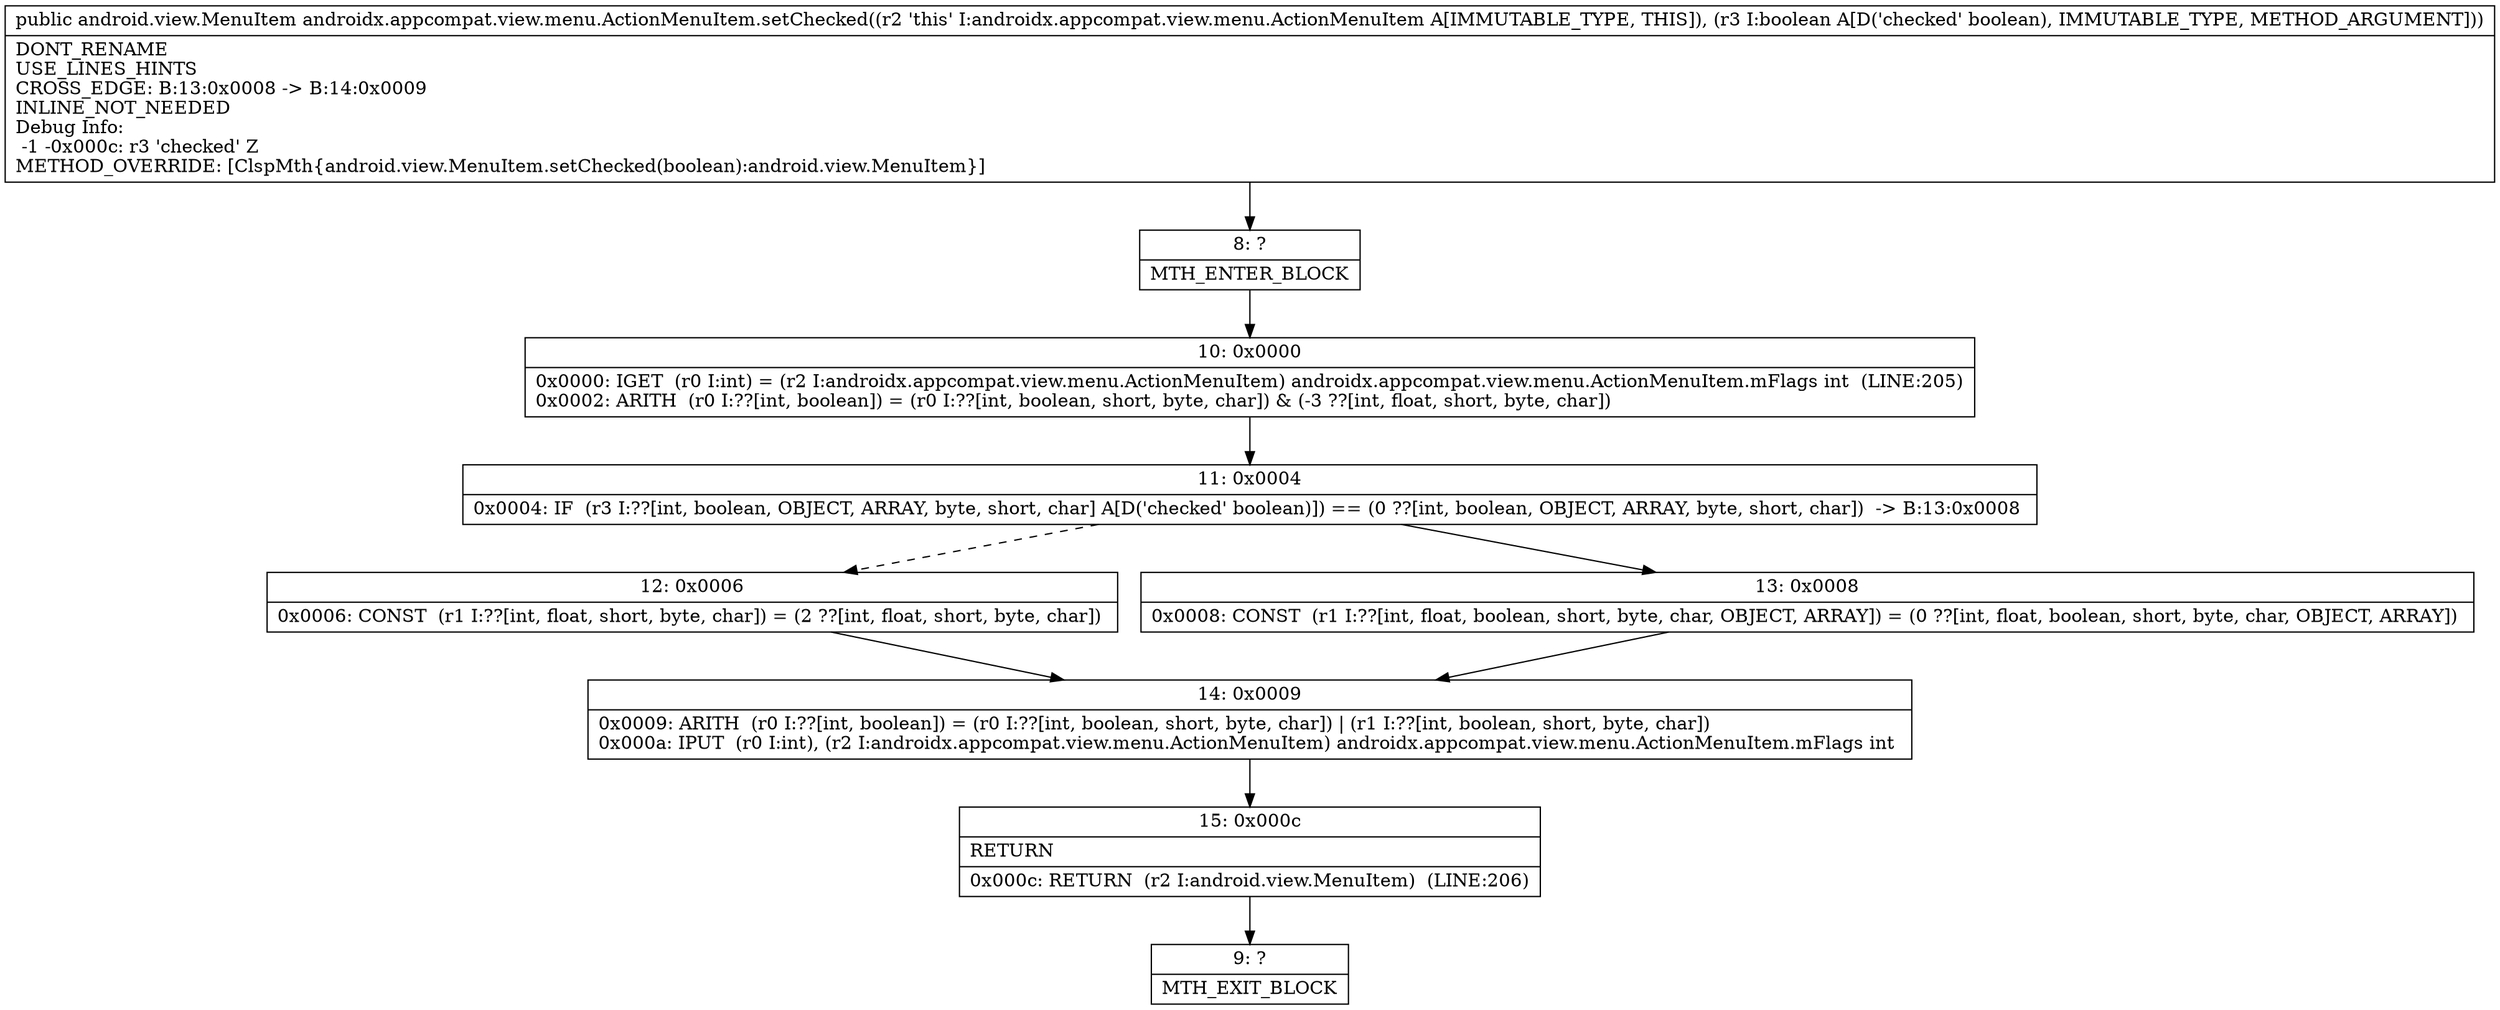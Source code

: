 digraph "CFG forandroidx.appcompat.view.menu.ActionMenuItem.setChecked(Z)Landroid\/view\/MenuItem;" {
Node_8 [shape=record,label="{8\:\ ?|MTH_ENTER_BLOCK\l}"];
Node_10 [shape=record,label="{10\:\ 0x0000|0x0000: IGET  (r0 I:int) = (r2 I:androidx.appcompat.view.menu.ActionMenuItem) androidx.appcompat.view.menu.ActionMenuItem.mFlags int  (LINE:205)\l0x0002: ARITH  (r0 I:??[int, boolean]) = (r0 I:??[int, boolean, short, byte, char]) & (\-3 ??[int, float, short, byte, char]) \l}"];
Node_11 [shape=record,label="{11\:\ 0x0004|0x0004: IF  (r3 I:??[int, boolean, OBJECT, ARRAY, byte, short, char] A[D('checked' boolean)]) == (0 ??[int, boolean, OBJECT, ARRAY, byte, short, char])  \-\> B:13:0x0008 \l}"];
Node_12 [shape=record,label="{12\:\ 0x0006|0x0006: CONST  (r1 I:??[int, float, short, byte, char]) = (2 ??[int, float, short, byte, char]) \l}"];
Node_14 [shape=record,label="{14\:\ 0x0009|0x0009: ARITH  (r0 I:??[int, boolean]) = (r0 I:??[int, boolean, short, byte, char]) \| (r1 I:??[int, boolean, short, byte, char]) \l0x000a: IPUT  (r0 I:int), (r2 I:androidx.appcompat.view.menu.ActionMenuItem) androidx.appcompat.view.menu.ActionMenuItem.mFlags int \l}"];
Node_15 [shape=record,label="{15\:\ 0x000c|RETURN\l|0x000c: RETURN  (r2 I:android.view.MenuItem)  (LINE:206)\l}"];
Node_9 [shape=record,label="{9\:\ ?|MTH_EXIT_BLOCK\l}"];
Node_13 [shape=record,label="{13\:\ 0x0008|0x0008: CONST  (r1 I:??[int, float, boolean, short, byte, char, OBJECT, ARRAY]) = (0 ??[int, float, boolean, short, byte, char, OBJECT, ARRAY]) \l}"];
MethodNode[shape=record,label="{public android.view.MenuItem androidx.appcompat.view.menu.ActionMenuItem.setChecked((r2 'this' I:androidx.appcompat.view.menu.ActionMenuItem A[IMMUTABLE_TYPE, THIS]), (r3 I:boolean A[D('checked' boolean), IMMUTABLE_TYPE, METHOD_ARGUMENT]))  | DONT_RENAME\lUSE_LINES_HINTS\lCROSS_EDGE: B:13:0x0008 \-\> B:14:0x0009\lINLINE_NOT_NEEDED\lDebug Info:\l  \-1 \-0x000c: r3 'checked' Z\lMETHOD_OVERRIDE: [ClspMth\{android.view.MenuItem.setChecked(boolean):android.view.MenuItem\}]\l}"];
MethodNode -> Node_8;Node_8 -> Node_10;
Node_10 -> Node_11;
Node_11 -> Node_12[style=dashed];
Node_11 -> Node_13;
Node_12 -> Node_14;
Node_14 -> Node_15;
Node_15 -> Node_9;
Node_13 -> Node_14;
}

